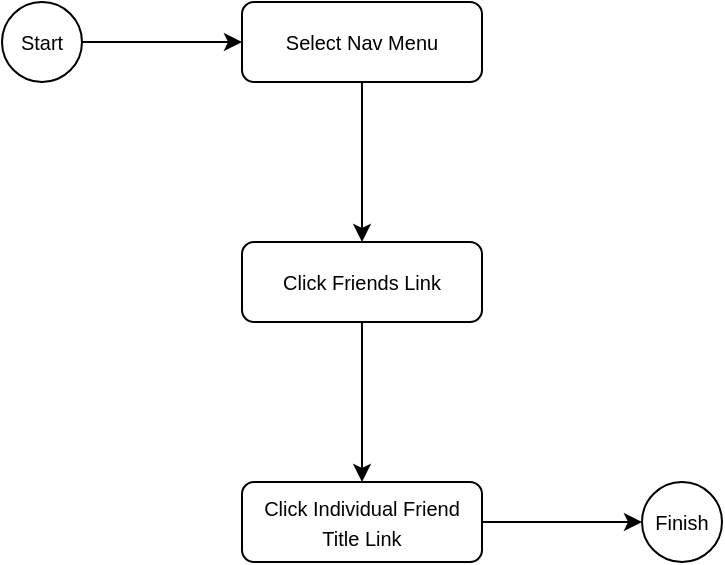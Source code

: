 <mxfile version="22.0.2" type="device">
  <diagram name="Page-1" id="O-Rofn11_CMbN7zDqrXL">
    <mxGraphModel dx="1102" dy="811" grid="1" gridSize="10" guides="1" tooltips="1" connect="1" arrows="1" fold="1" page="1" pageScale="1" pageWidth="1100" pageHeight="850" math="0" shadow="0">
      <root>
        <mxCell id="0" />
        <mxCell id="1" parent="0" />
        <mxCell id="7BPXriyF-Ubja1wsLxc9-1" value="" style="edgeStyle=orthogonalEdgeStyle;rounded=0;orthogonalLoop=1;jettySize=auto;html=1;" edge="1" parent="1" source="7BPXriyF-Ubja1wsLxc9-2" target="7BPXriyF-Ubja1wsLxc9-4">
          <mxGeometry relative="1" as="geometry" />
        </mxCell>
        <mxCell id="7BPXriyF-Ubja1wsLxc9-2" value="&lt;p style=&quot;line-height: 90%;&quot;&gt;&lt;font style=&quot;font-size: 10px;&quot;&gt;Start&lt;/font&gt;&lt;/p&gt;" style="ellipse;whiteSpace=wrap;html=1;aspect=fixed;" vertex="1" parent="1">
          <mxGeometry x="80" y="120" width="40" height="40" as="geometry" />
        </mxCell>
        <mxCell id="7BPXriyF-Ubja1wsLxc9-3" value="" style="edgeStyle=orthogonalEdgeStyle;rounded=0;orthogonalLoop=1;jettySize=auto;html=1;" edge="1" parent="1" source="7BPXriyF-Ubja1wsLxc9-4" target="7BPXriyF-Ubja1wsLxc9-6">
          <mxGeometry relative="1" as="geometry" />
        </mxCell>
        <mxCell id="7BPXriyF-Ubja1wsLxc9-4" value="&lt;font style=&quot;font-size: 10px;&quot;&gt;Select Nav Menu&lt;/font&gt;" style="rounded=1;whiteSpace=wrap;html=1;" vertex="1" parent="1">
          <mxGeometry x="200" y="120" width="120" height="40" as="geometry" />
        </mxCell>
        <mxCell id="7BPXriyF-Ubja1wsLxc9-5" value="" style="edgeStyle=orthogonalEdgeStyle;rounded=0;orthogonalLoop=1;jettySize=auto;html=1;" edge="1" parent="1" source="7BPXriyF-Ubja1wsLxc9-6" target="7BPXriyF-Ubja1wsLxc9-7">
          <mxGeometry relative="1" as="geometry" />
        </mxCell>
        <mxCell id="7BPXriyF-Ubja1wsLxc9-6" value="&lt;font style=&quot;font-size: 10px;&quot;&gt;Click Friends Link&lt;/font&gt;" style="rounded=1;whiteSpace=wrap;html=1;" vertex="1" parent="1">
          <mxGeometry x="200" y="240" width="120" height="40" as="geometry" />
        </mxCell>
        <mxCell id="7BPXriyF-Ubja1wsLxc9-9" value="" style="edgeStyle=orthogonalEdgeStyle;rounded=0;orthogonalLoop=1;jettySize=auto;html=1;" edge="1" parent="1" source="7BPXriyF-Ubja1wsLxc9-7" target="7BPXriyF-Ubja1wsLxc9-8">
          <mxGeometry relative="1" as="geometry" />
        </mxCell>
        <mxCell id="7BPXriyF-Ubja1wsLxc9-7" value="&lt;font style=&quot;font-size: 10px;&quot;&gt;Click Individual Friend&lt;br&gt;Title Link&lt;/font&gt;" style="rounded=1;whiteSpace=wrap;html=1;" vertex="1" parent="1">
          <mxGeometry x="200" y="360" width="120" height="40" as="geometry" />
        </mxCell>
        <mxCell id="7BPXriyF-Ubja1wsLxc9-8" value="&lt;font style=&quot;font-size: 10px;&quot;&gt;Finish&lt;/font&gt;" style="ellipse;whiteSpace=wrap;html=1;aspect=fixed;fontSize=7;" vertex="1" parent="1">
          <mxGeometry x="400" y="360" width="40" height="40" as="geometry" />
        </mxCell>
      </root>
    </mxGraphModel>
  </diagram>
</mxfile>
